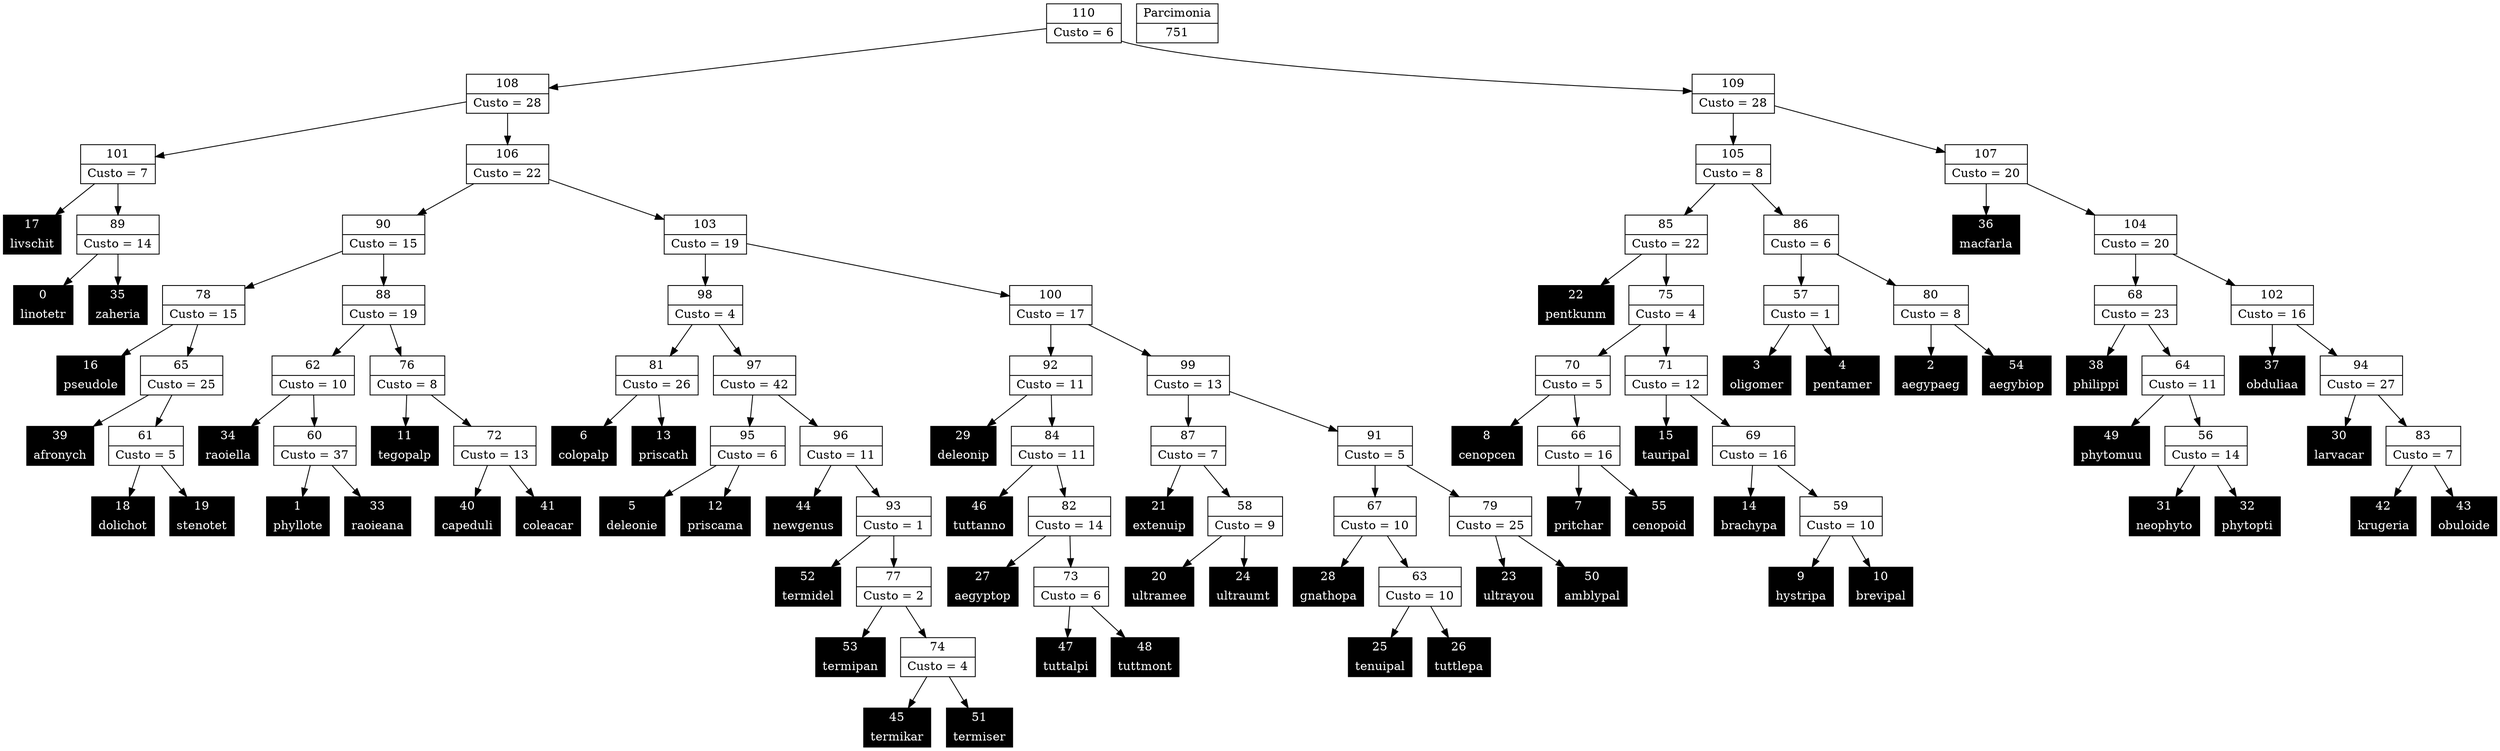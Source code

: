 Digraph G {
0 [shape="record", label="{0 | linotetr}",style=filled, color=black, fontcolor=white,fontsize=14, height=0.5]
1 [shape="record", label="{1 | phyllote}",style=filled, color=black, fontcolor=white,fontsize=14, height=0.5]
2 [shape="record", label="{2 | aegypaeg}",style=filled, color=black, fontcolor=white,fontsize=14, height=0.5]
3 [shape="record", label="{3 | oligomer}",style=filled, color=black, fontcolor=white,fontsize=14, height=0.5]
4 [shape="record", label="{4 | pentamer}",style=filled, color=black, fontcolor=white,fontsize=14, height=0.5]
5 [shape="record", label="{5 | deleonie}",style=filled, color=black, fontcolor=white,fontsize=14, height=0.5]
6 [shape="record", label="{6 | colopalp}",style=filled, color=black, fontcolor=white,fontsize=14, height=0.5]
7 [shape="record", label="{7 | pritchar}",style=filled, color=black, fontcolor=white,fontsize=14, height=0.5]
8 [shape="record", label="{8 | cenopcen}",style=filled, color=black, fontcolor=white,fontsize=14, height=0.5]
9 [shape="record", label="{9 | hystripa}",style=filled, color=black, fontcolor=white,fontsize=14, height=0.5]
10 [shape="record", label="{10 | brevipal}",style=filled, color=black, fontcolor=white,fontsize=14, height=0.5]
11 [shape="record", label="{11 | tegopalp}",style=filled, color=black, fontcolor=white,fontsize=14, height=0.5]
12 [shape="record", label="{12 | priscama}",style=filled, color=black, fontcolor=white,fontsize=14, height=0.5]
13 [shape="record", label="{13 | priscath}",style=filled, color=black, fontcolor=white,fontsize=14, height=0.5]
14 [shape="record", label="{14 | brachypa}",style=filled, color=black, fontcolor=white,fontsize=14, height=0.5]
15 [shape="record", label="{15 | tauripal}",style=filled, color=black, fontcolor=white,fontsize=14, height=0.5]
16 [shape="record", label="{16 | pseudole}",style=filled, color=black, fontcolor=white,fontsize=14, height=0.5]
17 [shape="record", label="{17 | livschit}",style=filled, color=black, fontcolor=white,fontsize=14, height=0.5]
18 [shape="record", label="{18 | dolichot}",style=filled, color=black, fontcolor=white,fontsize=14, height=0.5]
19 [shape="record", label="{19 | stenotet}",style=filled, color=black, fontcolor=white,fontsize=14, height=0.5]
20 [shape="record", label="{20 | ultramee}",style=filled, color=black, fontcolor=white,fontsize=14, height=0.5]
21 [shape="record", label="{21 | extenuip}",style=filled, color=black, fontcolor=white,fontsize=14, height=0.5]
22 [shape="record", label="{22 | pentkunm}",style=filled, color=black, fontcolor=white,fontsize=14, height=0.5]
23 [shape="record", label="{23 | ultrayou}",style=filled, color=black, fontcolor=white,fontsize=14, height=0.5]
24 [shape="record", label="{24 | ultraumt}",style=filled, color=black, fontcolor=white,fontsize=14, height=0.5]
25 [shape="record", label="{25 | tenuipal}",style=filled, color=black, fontcolor=white,fontsize=14, height=0.5]
26 [shape="record", label="{26 | tuttlepa}",style=filled, color=black, fontcolor=white,fontsize=14, height=0.5]
27 [shape="record", label="{27 | aegyptop}",style=filled, color=black, fontcolor=white,fontsize=14, height=0.5]
28 [shape="record", label="{28 | gnathopa}",style=filled, color=black, fontcolor=white,fontsize=14, height=0.5]
29 [shape="record", label="{29 | deleonip}",style=filled, color=black, fontcolor=white,fontsize=14, height=0.5]
30 [shape="record", label="{30 | larvacar}",style=filled, color=black, fontcolor=white,fontsize=14, height=0.5]
31 [shape="record", label="{31 | neophyto}",style=filled, color=black, fontcolor=white,fontsize=14, height=0.5]
32 [shape="record", label="{32 | phytopti}",style=filled, color=black, fontcolor=white,fontsize=14, height=0.5]
33 [shape="record", label="{33 | raoieana}",style=filled, color=black, fontcolor=white,fontsize=14, height=0.5]
34 [shape="record", label="{34 | raoiella}",style=filled, color=black, fontcolor=white,fontsize=14, height=0.5]
35 [shape="record", label="{35 | zaheria}",style=filled, color=black, fontcolor=white,fontsize=14, height=0.5]
36 [shape="record", label="{36 | macfarla}",style=filled, color=black, fontcolor=white,fontsize=14, height=0.5]
37 [shape="record", label="{37 | obduliaa}",style=filled, color=black, fontcolor=white,fontsize=14, height=0.5]
38 [shape="record", label="{38 | philippi}",style=filled, color=black, fontcolor=white,fontsize=14, height=0.5]
39 [shape="record", label="{39 | afronych}",style=filled, color=black, fontcolor=white,fontsize=14, height=0.5]
40 [shape="record", label="{40 | capeduli}",style=filled, color=black, fontcolor=white,fontsize=14, height=0.5]
41 [shape="record", label="{41 | coleacar}",style=filled, color=black, fontcolor=white,fontsize=14, height=0.5]
42 [shape="record", label="{42 | krugeria}",style=filled, color=black, fontcolor=white,fontsize=14, height=0.5]
43 [shape="record", label="{43 | obuloide}",style=filled, color=black, fontcolor=white,fontsize=14, height=0.5]
44 [shape="record", label="{44 | newgenus}",style=filled, color=black, fontcolor=white,fontsize=14, height=0.5]
45 [shape="record", label="{45 | termikar}",style=filled, color=black, fontcolor=white,fontsize=14, height=0.5]
46 [shape="record", label="{46 | tuttanno}",style=filled, color=black, fontcolor=white,fontsize=14, height=0.5]
47 [shape="record", label="{47 | tuttalpi}",style=filled, color=black, fontcolor=white,fontsize=14, height=0.5]
48 [shape="record", label="{48 | tuttmont}",style=filled, color=black, fontcolor=white,fontsize=14, height=0.5]
49 [shape="record", label="{49 | phytomuu}",style=filled, color=black, fontcolor=white,fontsize=14, height=0.5]
50 [shape="record", label="{50 | amblypal}",style=filled, color=black, fontcolor=white,fontsize=14, height=0.5]
51 [shape="record", label="{51 | termiser}",style=filled, color=black, fontcolor=white,fontsize=14, height=0.5]
52 [shape="record", label="{52 | termidel}",style=filled, color=black, fontcolor=white,fontsize=14, height=0.5]
53 [shape="record", label="{53 | termipan}",style=filled, color=black, fontcolor=white,fontsize=14, height=0.5]
54 [shape="record", label="{54 | aegybiop}",style=filled, color=black, fontcolor=white,fontsize=14, height=0.5]
55 [shape="record", label="{55 | cenopoid}",style=filled, color=black, fontcolor=white,fontsize=14, height=0.5]
56 [shape="record", label="{56|Custo = 14}"]
57 [shape="record", label="{57|Custo = 1}"]
58 [shape="record", label="{58|Custo = 9}"]
59 [shape="record", label="{59|Custo = 10}"]
60 [shape="record", label="{60|Custo = 37}"]
61 [shape="record", label="{61|Custo = 5}"]
62 [shape="record", label="{62|Custo = 10}"]
63 [shape="record", label="{63|Custo = 10}"]
64 [shape="record", label="{64|Custo = 11}"]
65 [shape="record", label="{65|Custo = 25}"]
66 [shape="record", label="{66|Custo = 16}"]
67 [shape="record", label="{67|Custo = 10}"]
68 [shape="record", label="{68|Custo = 23}"]
69 [shape="record", label="{69|Custo = 16}"]
70 [shape="record", label="{70|Custo = 5}"]
71 [shape="record", label="{71|Custo = 12}"]
72 [shape="record", label="{72|Custo = 13}"]
73 [shape="record", label="{73|Custo = 6}"]
74 [shape="record", label="{74|Custo = 4}"]
75 [shape="record", label="{75|Custo = 4}"]
76 [shape="record", label="{76|Custo = 8}"]
77 [shape="record", label="{77|Custo = 2}"]
78 [shape="record", label="{78|Custo = 15}"]
79 [shape="record", label="{79|Custo = 25}"]
80 [shape="record", label="{80|Custo = 8}"]
81 [shape="record", label="{81|Custo = 26}"]
82 [shape="record", label="{82|Custo = 14}"]
83 [shape="record", label="{83|Custo = 7}"]
84 [shape="record", label="{84|Custo = 11}"]
85 [shape="record", label="{85|Custo = 22}"]
86 [shape="record", label="{86|Custo = 6}"]
87 [shape="record", label="{87|Custo = 7}"]
88 [shape="record", label="{88|Custo = 19}"]
89 [shape="record", label="{89|Custo = 14}"]
90 [shape="record", label="{90|Custo = 15}"]
91 [shape="record", label="{91|Custo = 5}"]
92 [shape="record", label="{92|Custo = 11}"]
93 [shape="record", label="{93|Custo = 1}"]
94 [shape="record", label="{94|Custo = 27}"]
95 [shape="record", label="{95|Custo = 6}"]
96 [shape="record", label="{96|Custo = 11}"]
97 [shape="record", label="{97|Custo = 42}"]
98 [shape="record", label="{98|Custo = 4}"]
99 [shape="record", label="{99|Custo = 13}"]
100 [shape="record", label="{100|Custo = 17}"]
101 [shape="record", label="{101|Custo = 7}"]
102 [shape="record", label="{102|Custo = 16}"]
103 [shape="record", label="{103|Custo = 19}"]
104 [shape="record", label="{104|Custo = 20}"]
105 [shape="record", label="{105|Custo = 8}"]
106 [shape="record", label="{106|Custo = 22}"]
107 [shape="record", label="{107|Custo = 20}"]
108 [shape="record", label="{108|Custo = 28}"]
109 [shape="record", label="{109|Custo = 28}"]
110 [shape="record", label="{110|Custo = 6}"]

56->32
56->31
57->4
57->3
58->24
58->20
59->10
59->9
60->33
60->1
61->19
61->18
62->60
62->34
63->26
63->25
64->56
64->49
65->61
65->39
66->55
66->7
67->63
67->28
68->64
68->38
69->59
69->14
70->66
70->8
71->69
71->15
72->41
72->40
73->48
73->47
74->51
74->45
75->71
75->70
76->72
76->11
77->74
77->53
78->65
78->16
79->50
79->23
80->54
80->2
81->13
81->6
82->73
82->27
83->43
83->42
84->82
84->46
85->75
85->22
86->80
86->57
87->58
87->21
88->76
88->62
89->35
89->0
90->88
90->78
91->79
91->67
92->84
92->29
93->77
93->52
94->83
94->30
95->12
95->5
96->93
96->44
97->96
97->95
98->97
98->81
99->91
99->87
100->99
100->92
101->89
101->17
102->94
102->37
103->100
103->98
104->102
104->68
105->86
105->85
106->103
106->90
107->104
107->36
108->106
108->101
109->107
109->105
110->109
110->108

751 [shape="record", label="{Parcimonia|751}"]
}